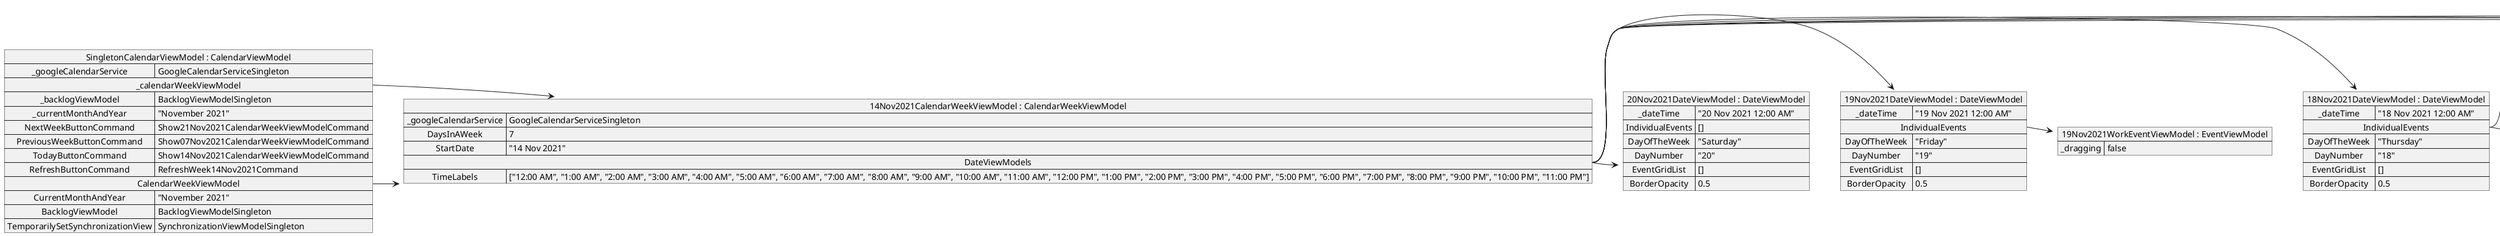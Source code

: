 @startuml
map "14Nov2021ChurchEventViewModel : EventViewModel" as 14Nov2021ChurchEventViewModel {
    _dragging => false
}

map "15Nov2021WorkEventViewModel : EventViewModel" as 15Nov2021WorkEventViewModel {
    _dragging => false
}

map "16Nov2021WorkEventViewModel : EventViewModel" as 16Nov2021WorkEventViewModel {
    _dragging => false
}
   
map "17Nov2021WorkEventViewModel : EventViewModel" as 17Nov2021WorkEventViewModel {
    _dragging => false
}

map "17Nov2021CIS641EventViewModel : EventViewModel" as 17Nov2021CIS641EventViewModel {
    _dragging => false
}

map "18Nov2021WorkEventViewModel : EventViewModel" as 18Nov2021WorkEventViewModel {
    _dragging => false
}

map "18Nov2021CIS611EventViewModel : EventViewModel" as 18Nov2021CIS611EventViewModel {
    _dragging => false
}

map "19Nov2021WorkEventViewModel : EventViewModel" as 19Nov2021WorkEventViewModel {
    _dragging => false
}

map "14Nov2021DateViewModel : DateViewModel" as 14Nov2021DateViewModel {
    _dateTime => "14 Nov 2021 12:00 AM"
    IndividualEvents *-> 14Nov2021ChurchEventViewModel
    DayOfTheWeek => "Sunday"
    DayNumber => "14"
    EventGridList => []
    BorderOpacity => 0.5
}

map "15Nov2021DateViewModel : DateViewModel" as 15Nov2021DateViewModel {
    _dateTime => "15 Nov 2021 12:00 AM"
    IndividualEvents *-> 15Nov2021WorkEventViewModel
    DayOfTheWeek => "Monday"
    DayNumber => "15"
    EventGridList => []
    BorderOpacity => 0.5
}

map "16Nov2021DateViewModel : DateViewModel" as 16Nov2021DateViewModel {
    _dateTime => "16 Nov 2021 12:00 AM"
    IndividualEvents *-> 16Nov2021WorkEventViewModel
    DayOfTheWeek => "Tuesday"
    DayNumber => "16"
    EventGridList => []
    BorderOpacity => 0.5
}

map "17Nov2021DateViewModel : DateViewModel" as 17Nov2021DateViewModel {
    _dateTime => "17 Nov 2021 12:00 AM"
    IndividualEvents *-> 17Nov2021WorkEventViewModel
    IndividualEvents *-> 17Nov2021CIS641EventViewModel
    DayOfTheWeek => "Wednesday"
    DayNumber => "17"
    EventGridList => []
    BorderOpacity => 0.5
}

map "18Nov2021DateViewModel : DateViewModel" as 18Nov2021DateViewModel {
    _dateTime => "18 Nov 2021 12:00 AM"
    IndividualEvents *-> 18Nov2021WorkEventViewModel
    IndividualEvents *-> 18Nov2021CIS611EventViewModel
    DayOfTheWeek => "Thursday"
    DayNumber => "18"
    EventGridList => []
    BorderOpacity => 0.5
}

map "19Nov2021DateViewModel : DateViewModel" as 19Nov2021DateViewModel {
    _dateTime => "19 Nov 2021 12:00 AM"
    IndividualEvents *-> 19Nov2021WorkEventViewModel
    DayOfTheWeek => "Friday"
    DayNumber => "19"
    EventGridList => []
    BorderOpacity => 0.5
}

map "20Nov2021DateViewModel : DateViewModel" as 20Nov2021DateViewModel {
    _dateTime => "20 Nov 2021 12:00 AM"
    IndividualEvents => []
    DayOfTheWeek => "Saturday"
    DayNumber => "20"
    EventGridList => []
    BorderOpacity => 0.5
}

map "14Nov2021CalendarWeekViewModel : CalendarWeekViewModel" as 14Nov2021CalendarWeekViewModel {
    _googleCalendarService => GoogleCalendarServiceSingleton
    DaysInAWeek => 7
    StartDate => "14 Nov 2021"
    DateViewModels *-> 14Nov2021DateViewModel
    DateViewModels *-> 15Nov2021DateViewModel
    DateViewModels *-> 16Nov2021DateViewModel
    DateViewModels *-> 17Nov2021DateViewModel
    DateViewModels *-> 18Nov2021DateViewModel
    DateViewModels *-> 19Nov2021DateViewModel
    DateViewModels *-> 20Nov2021DateViewModel
    TimeLabels => ["12:00 AM", "1:00 AM", "2:00 AM", "3:00 AM", "4:00 AM", "5:00 AM", "6:00 AM", "7:00 AM", "8:00 AM", "9:00 AM", "10:00 AM", "11:00 AM", "12:00 PM", "1:00 PM", "2:00 PM", "3:00 PM", "4:00 PM", "5:00 PM", "6:00 PM", "7:00 PM", "8:00 PM", "9:00 PM", "10:00 PM", "11:00 PM"]
}

map "SingletonCalendarViewModel : CalendarViewModel" as SingletonCalendarViewModel {
    _googleCalendarService => GoogleCalendarServiceSingleton
    _calendarWeekViewModel *-> 14Nov2021CalendarWeekViewModel
    _backlogViewModel => BacklogViewModelSingleton
    _currentMonthAndYear => "November 2021"
    NextWeekButtonCommand => Show21Nov2021CalendarWeekViewModelCommand
    PreviousWeekButtonCommand => Show07Nov2021CalendarWeekViewModelCommand
    TodayButtonCommand => Show14Nov2021CalendarWeekViewModelCommand
    RefreshButtonCommand => RefreshWeek14Nov2021Command
    CalendarWeekViewModel *-> 14Nov2021CalendarWeekViewModel
    CurrentMonthAndYear => "November 2021"
    BacklogViewModel => BacklogViewModelSingleton
    TemporarilySetSynchronizationView => SynchronizationViewModelSingleton
}

@enduml
